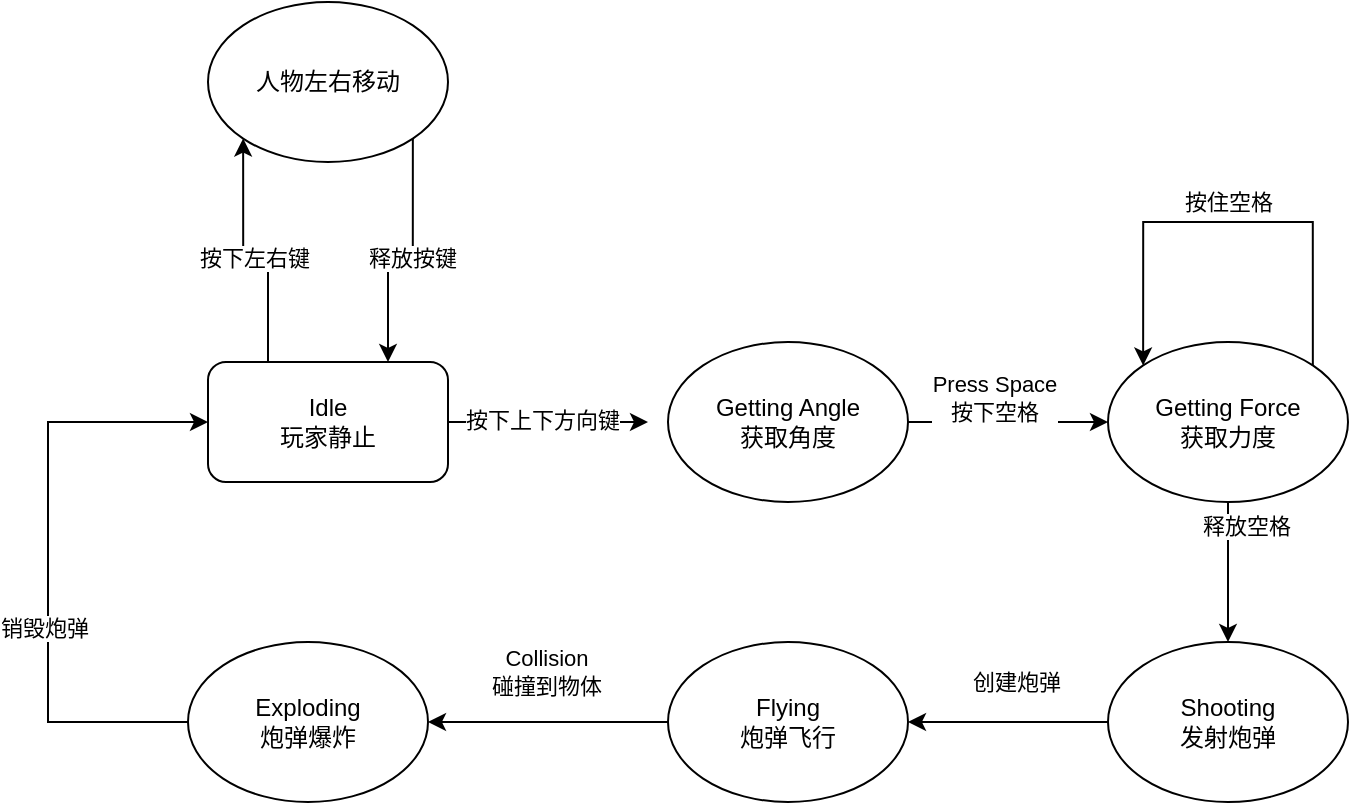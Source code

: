 <mxfile version="24.6.4" type="device">
  <diagram name="第 1 页" id="6PeBSwNavSRIJO7jyesI">
    <mxGraphModel dx="1691" dy="516" grid="1" gridSize="10" guides="1" tooltips="1" connect="1" arrows="1" fold="1" page="1" pageScale="1" pageWidth="827" pageHeight="1169" math="0" shadow="0">
      <root>
        <mxCell id="0" />
        <mxCell id="1" parent="0" />
        <mxCell id="BamQJqI97XT_XGTdCBk3-15" style="edgeStyle=orthogonalEdgeStyle;rounded=0;orthogonalLoop=1;jettySize=auto;html=1;exitX=1;exitY=0.5;exitDx=0;exitDy=0;" parent="1" source="BamQJqI97XT_XGTdCBk3-1" edge="1">
          <mxGeometry relative="1" as="geometry">
            <mxPoint x="230" y="220" as="targetPoint" />
          </mxGeometry>
        </mxCell>
        <mxCell id="BamQJqI97XT_XGTdCBk3-16" value="按下上下方向键" style="edgeLabel;html=1;align=center;verticalAlign=middle;resizable=0;points=[];" parent="BamQJqI97XT_XGTdCBk3-15" vertex="1" connectable="0">
          <mxGeometry x="-0.075" y="1" relative="1" as="geometry">
            <mxPoint as="offset" />
          </mxGeometry>
        </mxCell>
        <mxCell id="BamQJqI97XT_XGTdCBk3-1" value="Idle&lt;div&gt;玩家静止&lt;/div&gt;" style="rounded=1;whiteSpace=wrap;html=1;" parent="1" vertex="1">
          <mxGeometry x="10" y="190" width="120" height="60" as="geometry" />
        </mxCell>
        <mxCell id="BamQJqI97XT_XGTdCBk3-2" value="人物左右移动" style="ellipse;whiteSpace=wrap;html=1;" parent="1" vertex="1">
          <mxGeometry x="10" y="10" width="120" height="80" as="geometry" />
        </mxCell>
        <mxCell id="BamQJqI97XT_XGTdCBk3-17" style="edgeStyle=orthogonalEdgeStyle;rounded=0;orthogonalLoop=1;jettySize=auto;html=1;exitX=1;exitY=0.5;exitDx=0;exitDy=0;entryX=0;entryY=0.5;entryDx=0;entryDy=0;" parent="1" source="BamQJqI97XT_XGTdCBk3-4" target="BamQJqI97XT_XGTdCBk3-5" edge="1">
          <mxGeometry relative="1" as="geometry" />
        </mxCell>
        <mxCell id="BamQJqI97XT_XGTdCBk3-18" value="Press Space&lt;div&gt;按下空格&lt;/div&gt;" style="edgeLabel;html=1;align=center;verticalAlign=middle;resizable=0;points=[];" parent="BamQJqI97XT_XGTdCBk3-17" vertex="1" connectable="0">
          <mxGeometry x="-0.143" y="-3" relative="1" as="geometry">
            <mxPoint y="-15" as="offset" />
          </mxGeometry>
        </mxCell>
        <mxCell id="BamQJqI97XT_XGTdCBk3-4" value="Getting Angle&lt;div&gt;获取角度&lt;/div&gt;" style="ellipse;whiteSpace=wrap;html=1;" parent="1" vertex="1">
          <mxGeometry x="240" y="180" width="120" height="80" as="geometry" />
        </mxCell>
        <mxCell id="BamQJqI97XT_XGTdCBk3-19" style="edgeStyle=orthogonalEdgeStyle;rounded=0;orthogonalLoop=1;jettySize=auto;html=1;exitX=0.5;exitY=1;exitDx=0;exitDy=0;entryX=0.5;entryY=0;entryDx=0;entryDy=0;" parent="1" source="BamQJqI97XT_XGTdCBk3-5" target="BamQJqI97XT_XGTdCBk3-6" edge="1">
          <mxGeometry relative="1" as="geometry" />
        </mxCell>
        <mxCell id="BamQJqI97XT_XGTdCBk3-20" value="释放空格" style="edgeLabel;html=1;align=center;verticalAlign=middle;resizable=0;points=[];" parent="BamQJqI97XT_XGTdCBk3-19" vertex="1" connectable="0">
          <mxGeometry x="-0.26" y="-2" relative="1" as="geometry">
            <mxPoint x="11" y="-14" as="offset" />
          </mxGeometry>
        </mxCell>
        <mxCell id="BamQJqI97XT_XGTdCBk3-5" value="Getting Force&lt;div&gt;获取力度&lt;/div&gt;" style="ellipse;whiteSpace=wrap;html=1;" parent="1" vertex="1">
          <mxGeometry x="460" y="180" width="120" height="80" as="geometry" />
        </mxCell>
        <mxCell id="XbSO2D7PxsHtypY02wFS-3" style="edgeStyle=orthogonalEdgeStyle;rounded=0;orthogonalLoop=1;jettySize=auto;html=1;exitX=0;exitY=0.5;exitDx=0;exitDy=0;entryX=1;entryY=0.5;entryDx=0;entryDy=0;" edge="1" parent="1" source="BamQJqI97XT_XGTdCBk3-6" target="BamQJqI97XT_XGTdCBk3-21">
          <mxGeometry relative="1" as="geometry" />
        </mxCell>
        <mxCell id="XbSO2D7PxsHtypY02wFS-6" value="创建炮弹" style="edgeLabel;html=1;align=center;verticalAlign=middle;resizable=0;points=[];" vertex="1" connectable="0" parent="XbSO2D7PxsHtypY02wFS-3">
          <mxGeometry y="-3" relative="1" as="geometry">
            <mxPoint x="4" y="-17" as="offset" />
          </mxGeometry>
        </mxCell>
        <mxCell id="BamQJqI97XT_XGTdCBk3-6" value="Shooting&lt;div&gt;发射炮弹&lt;/div&gt;" style="ellipse;whiteSpace=wrap;html=1;" parent="1" vertex="1">
          <mxGeometry x="460" y="330" width="120" height="80" as="geometry" />
        </mxCell>
        <mxCell id="BamQJqI97XT_XGTdCBk3-7" style="edgeStyle=orthogonalEdgeStyle;rounded=0;orthogonalLoop=1;jettySize=auto;html=1;exitX=0.25;exitY=0;exitDx=0;exitDy=0;entryX=0;entryY=1;entryDx=0;entryDy=0;" parent="1" source="BamQJqI97XT_XGTdCBk3-1" target="BamQJqI97XT_XGTdCBk3-2" edge="1">
          <mxGeometry relative="1" as="geometry" />
        </mxCell>
        <mxCell id="BamQJqI97XT_XGTdCBk3-11" value="按下左右键" style="edgeLabel;html=1;align=center;verticalAlign=middle;resizable=0;points=[];" parent="BamQJqI97XT_XGTdCBk3-7" vertex="1" connectable="0">
          <mxGeometry x="-0.073" y="-2" relative="1" as="geometry">
            <mxPoint as="offset" />
          </mxGeometry>
        </mxCell>
        <mxCell id="BamQJqI97XT_XGTdCBk3-9" style="edgeStyle=orthogonalEdgeStyle;rounded=0;orthogonalLoop=1;jettySize=auto;html=1;exitX=1;exitY=1;exitDx=0;exitDy=0;entryX=0.75;entryY=0;entryDx=0;entryDy=0;" parent="1" source="BamQJqI97XT_XGTdCBk3-2" target="BamQJqI97XT_XGTdCBk3-1" edge="1">
          <mxGeometry relative="1" as="geometry" />
        </mxCell>
        <mxCell id="BamQJqI97XT_XGTdCBk3-14" value="释放按键" style="edgeLabel;html=1;align=center;verticalAlign=middle;resizable=0;points=[];" parent="BamQJqI97XT_XGTdCBk3-9" vertex="1" connectable="0">
          <mxGeometry x="0.004" y="-2" relative="1" as="geometry">
            <mxPoint as="offset" />
          </mxGeometry>
        </mxCell>
        <mxCell id="BamQJqI97XT_XGTdCBk3-24" style="edgeStyle=orthogonalEdgeStyle;rounded=0;orthogonalLoop=1;jettySize=auto;html=1;exitX=0;exitY=0.5;exitDx=0;exitDy=0;entryX=1;entryY=0.5;entryDx=0;entryDy=0;" parent="1" source="BamQJqI97XT_XGTdCBk3-21" target="BamQJqI97XT_XGTdCBk3-22" edge="1">
          <mxGeometry relative="1" as="geometry" />
        </mxCell>
        <mxCell id="BamQJqI97XT_XGTdCBk3-25" value="Collision&lt;br&gt;碰撞到物体" style="edgeLabel;html=1;align=center;verticalAlign=middle;resizable=0;points=[];" parent="BamQJqI97XT_XGTdCBk3-24" vertex="1" connectable="0">
          <mxGeometry x="-0.133" relative="1" as="geometry">
            <mxPoint x="-9" y="-25" as="offset" />
          </mxGeometry>
        </mxCell>
        <mxCell id="BamQJqI97XT_XGTdCBk3-21" value="&lt;div&gt;Flying&lt;/div&gt;炮弹飞行" style="ellipse;whiteSpace=wrap;html=1;" parent="1" vertex="1">
          <mxGeometry x="240" y="330" width="120" height="80" as="geometry" />
        </mxCell>
        <mxCell id="XbSO2D7PxsHtypY02wFS-5" style="edgeStyle=orthogonalEdgeStyle;rounded=0;orthogonalLoop=1;jettySize=auto;html=1;exitX=0;exitY=0.5;exitDx=0;exitDy=0;entryX=0;entryY=0.5;entryDx=0;entryDy=0;" edge="1" parent="1" source="BamQJqI97XT_XGTdCBk3-22" target="BamQJqI97XT_XGTdCBk3-1">
          <mxGeometry relative="1" as="geometry">
            <Array as="points">
              <mxPoint x="-70" y="370" />
              <mxPoint x="-70" y="220" />
            </Array>
          </mxGeometry>
        </mxCell>
        <mxCell id="XbSO2D7PxsHtypY02wFS-7" value="销毁炮弹" style="edgeLabel;html=1;align=center;verticalAlign=middle;resizable=0;points=[];" vertex="1" connectable="0" parent="XbSO2D7PxsHtypY02wFS-5">
          <mxGeometry x="-0.22" y="2" relative="1" as="geometry">
            <mxPoint as="offset" />
          </mxGeometry>
        </mxCell>
        <mxCell id="BamQJqI97XT_XGTdCBk3-22" value="Exploding&lt;div&gt;炮弹爆炸&lt;/div&gt;" style="ellipse;whiteSpace=wrap;html=1;" parent="1" vertex="1">
          <mxGeometry y="330" width="120" height="80" as="geometry" />
        </mxCell>
        <mxCell id="XbSO2D7PxsHtypY02wFS-1" style="edgeStyle=orthogonalEdgeStyle;rounded=0;orthogonalLoop=1;jettySize=auto;html=1;exitX=1;exitY=0;exitDx=0;exitDy=0;entryX=0;entryY=0;entryDx=0;entryDy=0;" edge="1" parent="1" source="BamQJqI97XT_XGTdCBk3-5" target="BamQJqI97XT_XGTdCBk3-5">
          <mxGeometry relative="1" as="geometry">
            <Array as="points">
              <mxPoint x="562" y="120" />
              <mxPoint x="478" y="120" />
            </Array>
          </mxGeometry>
        </mxCell>
        <mxCell id="XbSO2D7PxsHtypY02wFS-2" value="按住空格" style="edgeLabel;html=1;align=center;verticalAlign=middle;resizable=0;points=[];" vertex="1" connectable="0" parent="XbSO2D7PxsHtypY02wFS-1">
          <mxGeometry x="0.167" y="-3" relative="1" as="geometry">
            <mxPoint x="19" y="-7" as="offset" />
          </mxGeometry>
        </mxCell>
      </root>
    </mxGraphModel>
  </diagram>
</mxfile>
